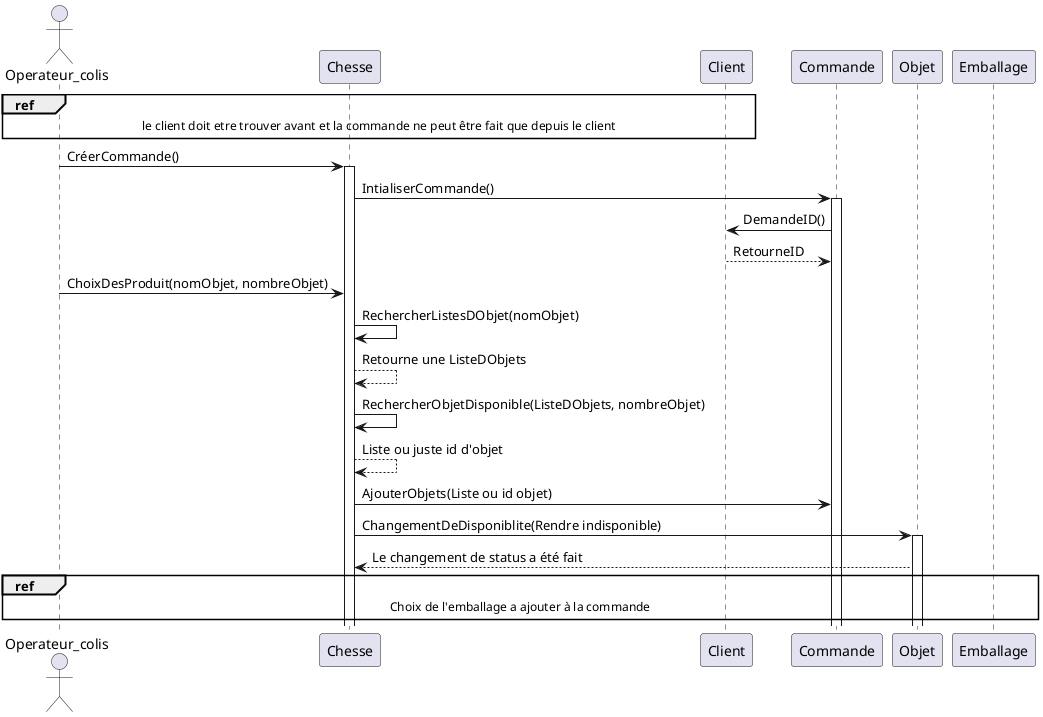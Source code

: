 @startuml brouillon

actor Operateur_colis

participant Chesse

ref over Operateur_colis, Chesse, Client : le client doit etre trouver avant et la commande ne peut être fait que depuis le client

Operateur_colis -> Chesse : CréerCommande()
activate Chesse

Chesse -> Commande : IntialiserCommande()
activate Commande 

Commande -> Client : DemandeID()
Client --> Commande : RetourneID

'Commande -> Chesse : DemanderDonner()
'Chesse -> Operateur_colis : RentrerInformationCommande()

Operateur_colis -> Chesse : ChoixDesProduit(nomObjet, nombreObjet)
Chesse -> Chesse : RechercherListesDObjet(nomObjet)
Chesse --> Chesse : Retourne une ListeDObjets
Chesse -> Chesse : RechercherObjetDisponible(ListeDObjets, nombreObjet)
Chesse --> Chesse : Liste ou juste id d'objet
Chesse -> Commande : AjouterObjets(Liste ou id objet)
Chesse -> Objet : ChangementDeDisponiblite(Rendre indisponible)
activate Objet

Objet --> Chesse : Le changement de status a été fait

ref over Operateur_colis, Chesse, Commande, Emballage : Choix de l'emballage a ajouter à la commande

@enduml